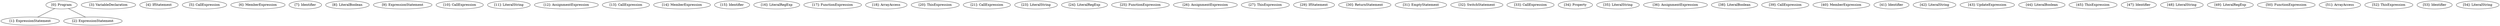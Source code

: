 // Result
graph {
	0 [label="[0]: Program"]
	1 [label="[1]: ExpressionStatement"]
	2 [label="[2]: ExpressionStatement"]
	3 [label="[3]: VariableDeclaration"]
	4 [label="[4]: IfStatement"]
	5 [label="[5]: CallExpression"]
	6 [label="[6]: MemberExpression"]
	7 [label="[7]: Identifier"]
	8 [label="[8]: LiteralBoolean"]
	9 [label="[9]: ExpressionStatement"]
	10 [label="[10]: CallExpression"]
	11 [label="[11]: LiteralString"]
	12 [label="[12]: AssignmentExpression"]
	13 [label="[13]: CallExpression"]
	14 [label="[14]: MemberExpression"]
	15 [label="[15]: Identifier"]
	16 [label="[16]: LiteralRegExp"]
	17 [label="[17]: FunctionExpression"]
	18 [label="[18]: ArrayAccess"]
	20 [label="[20]: ThisExpression"]
	21 [label="[21]: CallExpression"]
	23 [label="[23]: LiteralString"]
	24 [label="[24]: LiteralRegExp"]
	25 [label="[25]: FunctionExpression"]
	26 [label="[26]: AssignmentExpression"]
	27 [label="[27]: ThisExpression"]
	29 [label="[29]: IfStatement"]
	30 [label="[30]: ReturnStatement"]
	31 [label="[31]: EmptyStatement"]
	32 [label="[32]: SwitchStatement"]
	33 [label="[33]: CallExpression"]
	34 [label="[34]: Property"]
	35 [label="[35]: LiteralString"]
	36 [label="[36]: AssignmentExpression"]
	38 [label="[38]: LiteralBoolean"]
	39 [label="[39]: CallExpression"]
	40 [label="[40]: MemberExpression"]
	41 [label="[41]: Identifier"]
	42 [label="[42]: LiteralString"]
	43 [label="[43]: UpdateExpression"]
	44 [label="[44]: LiteralBoolean"]
	45 [label="[45]: ThisExpression"]
	47 [label="[47]: Identifier"]
	48 [label="[48]: LiteralString"]
	49 [label="[49]: LiteralRegExp"]
	50 [label="[50]: FunctionExpression"]
	51 [label="[51]: ArrayAccess"]
	52 [label="[52]: ThisExpression"]
	53 [label="[53]: Identifier"]
	54 [label="[54]: LiteralString"]
	0 -- 1
	0 -- 2
}
